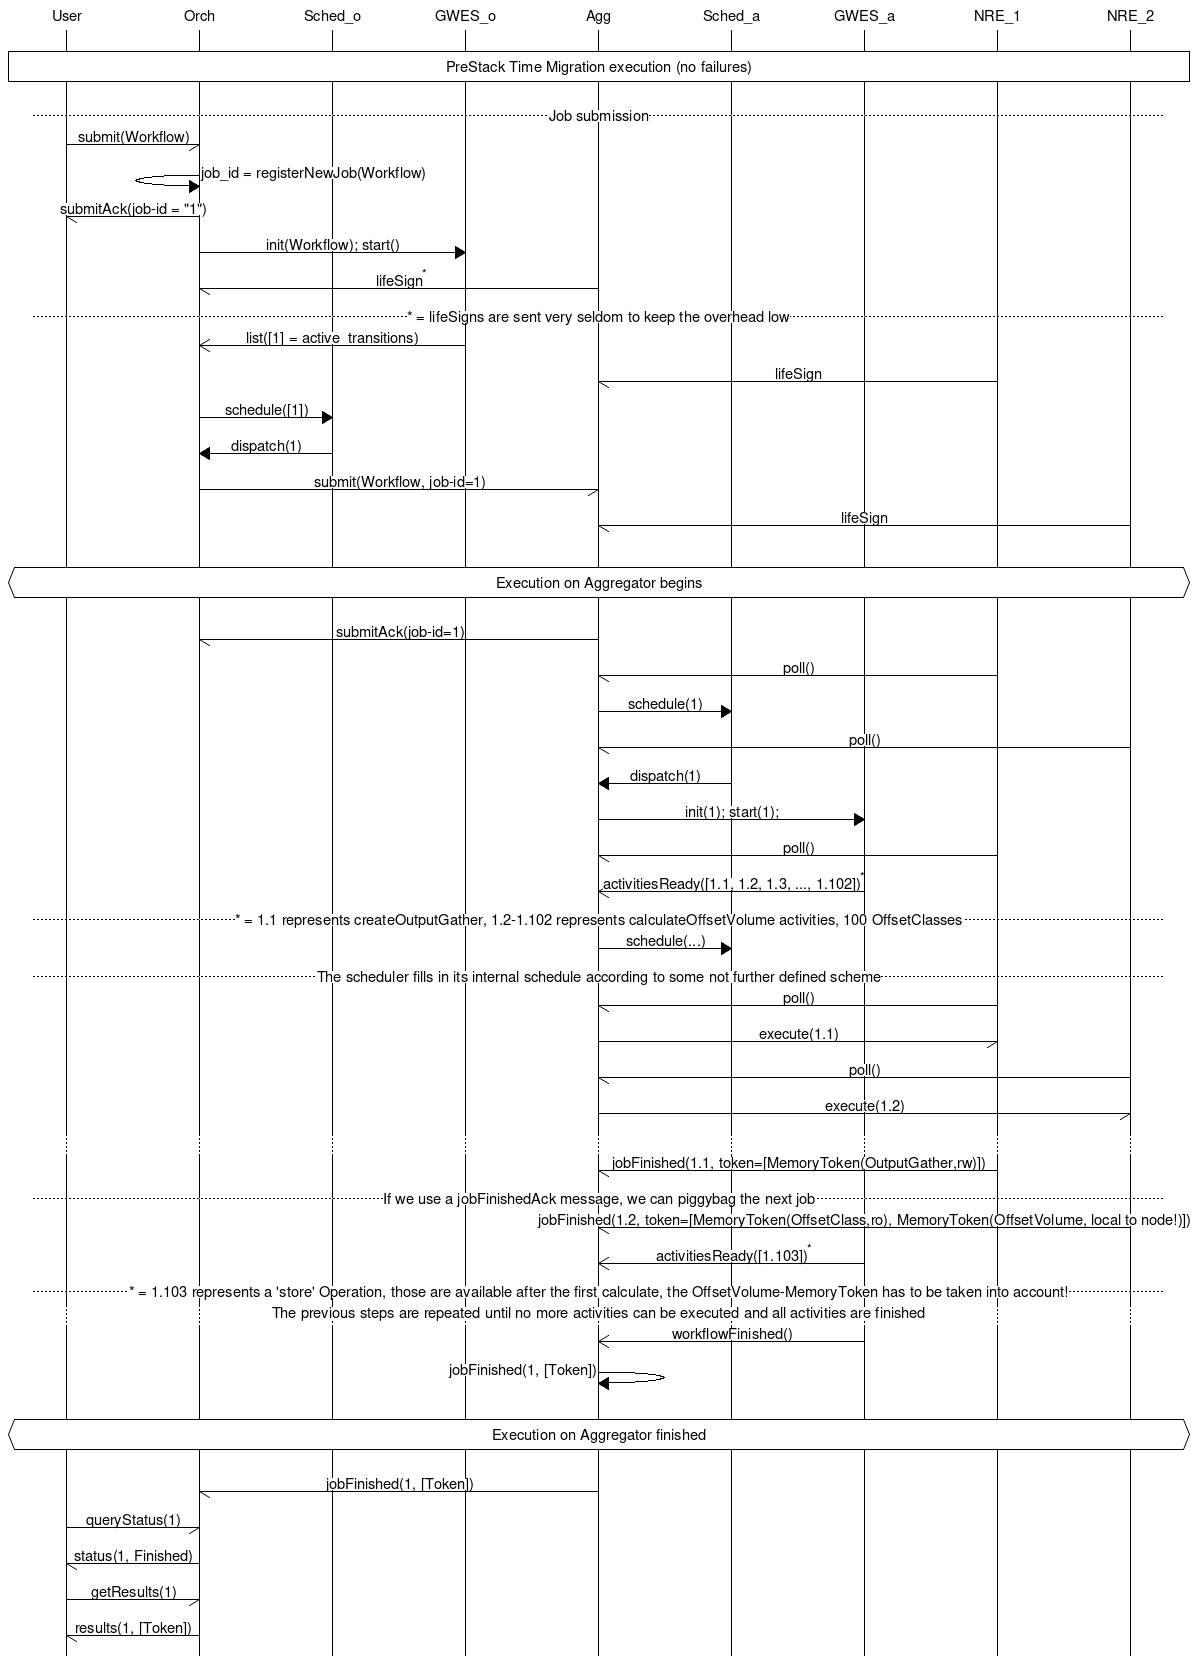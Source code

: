 # MSC for the prestack timemigration algorithm using the SDPA.
#
#
msc {
  hscale = "2.0";

  User,Orch,Sched_o,GWES_o,Agg,Sched_a,GWES_a,NRE_1,NRE_2;

    |||;
    User box NRE_2 [ label = "PreStack Time Migration execution (no failures)" ];
    |||;

    --- [ label = "Job submission" ];

    User->Orch [ label = "submit(Workflow)" ];
        Orch=>Orch [ label = "job_id = registerNewJob(Workflow)" ];
    Orch->User [ label = "submitAck(job-id = \"1\")" ];
    Orch=>GWES_o [ label = "init(Workflow); start()" ];
    Agg->Orch [ label = "lifeSign", ID="*" ];

    --- [ label = "* = lifeSigns are sent very seldom to keep the overhead low" ];

    Orch<<=GWES_o [ label = "list([1] = active_transitions)" ];
    NRE_1->Agg [ label = "lifeSign" ];
    Orch=>Sched_o [ label = "schedule([1])" ];
    Sched_o=>Orch [ label = "dispatch(1)" ];
    Orch->Agg [ label = "submit(Workflow, job-id=1)" ];
    NRE_2->Agg [ label = "lifeSign" ];

    |||;
    User abox NRE_2 [ label = "Execution on Aggregator begins" ];
    |||;

    Agg->Orch [ label = "submitAck(job-id=1)" ];

    NRE_1->Agg [ label = "poll()" ];
    Agg=>Sched_a [ label = "schedule(1)" ];
    NRE_2->Agg [ label = "poll()" ];
    Sched_a=>Agg [ label = "dispatch(1)" ];
    Agg=>GWES_a [ label = "init(1); start(1);" ];
    NRE_1->Agg [ label = "poll()" ];
    GWES_a=>>Agg [ label = "activitiesReady([1.1, 1.2, 1.3, ..., 1.102])", ID="*" ];
    --- [ label = "* = 1.1 represents createOutputGather, 1.2-1.102 represents calculateOffsetVolume activities, 100 OffsetClasses" ];
    Agg=>Sched_a [ label = "schedule(...)" ];
    --- [ label = "The scheduler fills in its internal schedule according to some not further defined scheme" ];
    NRE_1->Agg [ label = "poll()" ];
    Agg->NRE_1 [ label = "execute(1.1)" ];
    NRE_2->Agg [ label = "poll()" ];
    Agg->NRE_2 [ label = "execute(1.2)" ];
    ...;
    NRE_1->Agg [ label = "jobFinished(1.1, token=[MemoryToken(OutputGather,rw)])" ];
    --- [ label = "If we use a jobFinishedAck message, we can piggybag the next job" ];
    NRE_2->Agg [ label = "jobFinished(1.2, token=[MemoryToken(OffsetClass,ro), MemoryToken(OffsetVolume, local to node!)])"];
    GWES_a=>>Agg [ label = "activitiesReady([1.103])", ID="*" ];
    --- [ label = "* = 1.103 represents a 'store' Operation, those are available after the first calculate, the OffsetVolume-MemoryToken has to be taken into account!" ];
    ... [ label = "The previous steps are repeated until no more activities can be executed and all activities are finished" ];
    GWES_a=>>Agg [ label = "workflowFinished()" ];
    Agg=>Agg [ label = "jobFinished(1, [Token])" ];
    |||;
    User abox NRE_2 [ label = "Execution on Aggregator finished" ];
    |||;

    Agg->Orch [ label = "jobFinished(1, [Token])" ];

    User->Orch [ label = "queryStatus(1)" ];
    Orch->User [ label = "status(1, Finished)" ];
    User->Orch [ label = "getResults(1)" ];
    Orch->User [ label = "results(1, [Token])" ];
}
